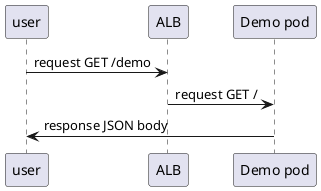 @startuml call_sequence
user -> ALB: request GET /demo
ALB -> "Demo pod": request GET /
"Demo pod" -> user: response JSON body
@enduml